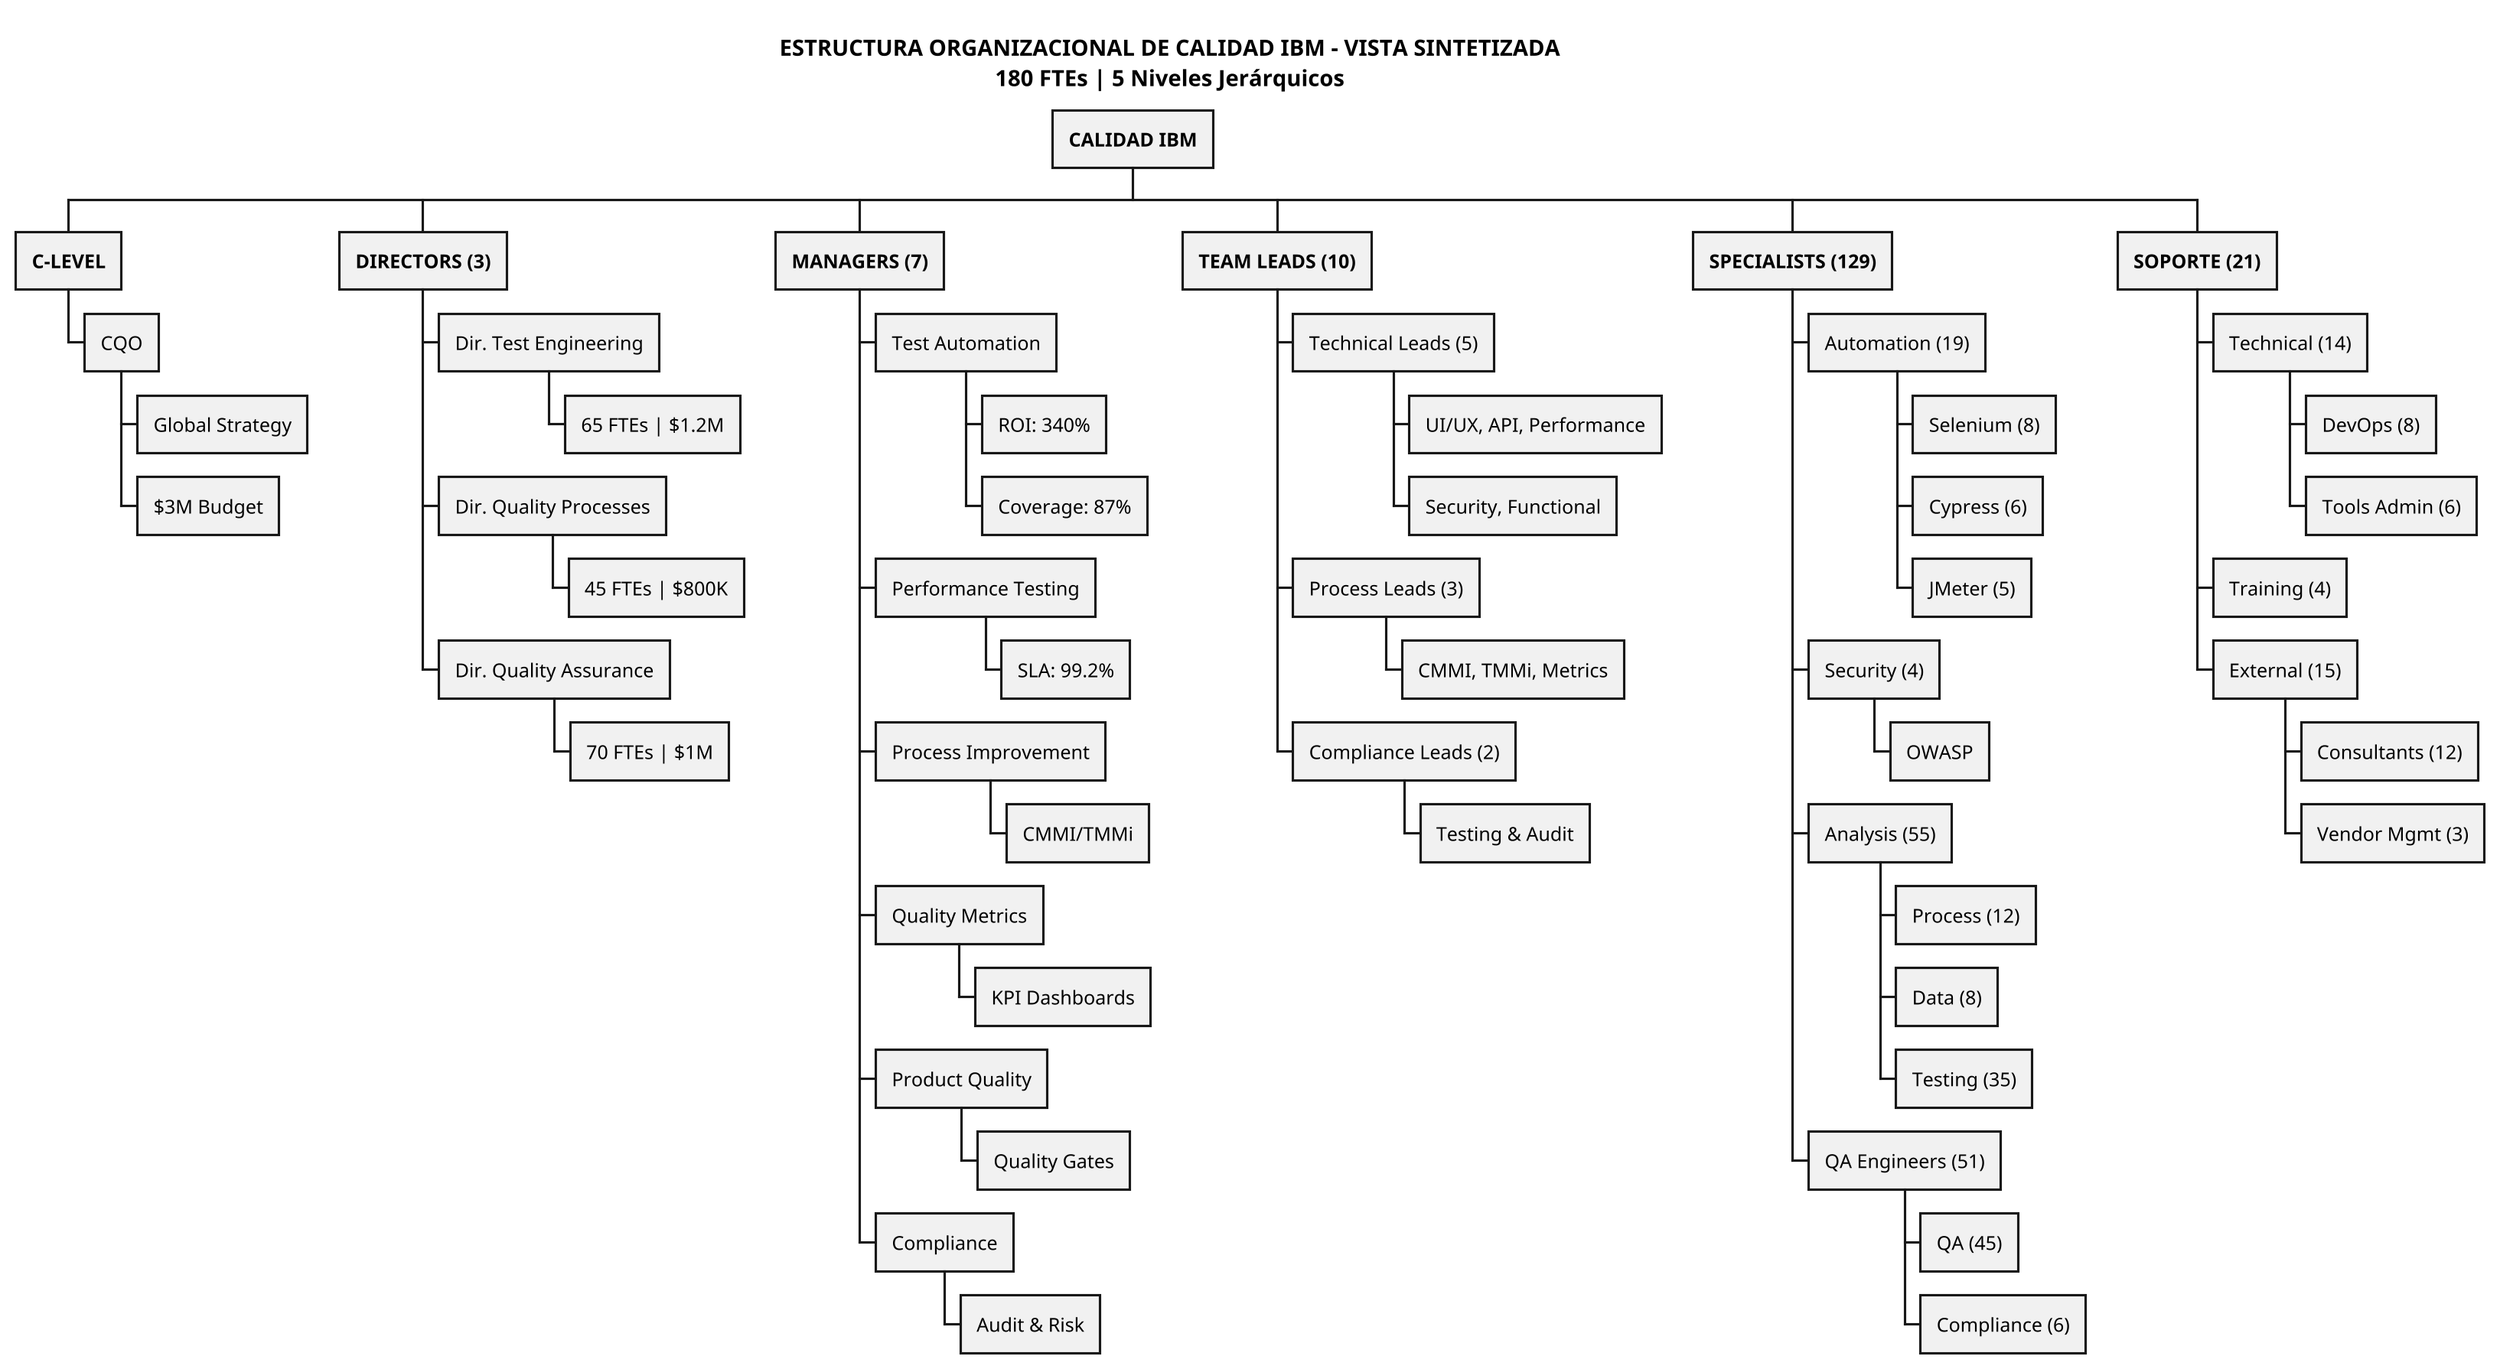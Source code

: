 @startwbs

' --- Configuración de estilo ---
skinparam dpi 200
skinparam backgroundColor      white
skinparam WbsBackgroundColor   white
skinparam WbsElementBackgroundColor white
skinparam WbsElementBorderColor   #0f62fe
skinparam WbsElementFontColor     black
skinparam WbsLineColor            #0f62fe
skinparam WbsTitleFontSize        22
skinparam WbsFontSize             14

title ESTRUCTURA ORGANIZACIONAL DE CALIDAD IBM - VISTA SINTETIZADA\n180 FTEs | 5 Niveles Jerárquicos

* **CALIDAD IBM**
** **C-LEVEL**
*** CQO
**** Global Strategy
**** $3M Budget

** **DIRECTORS (3)**
*** Dir. Test Engineering
**** 65 FTEs | $1.2M
*** Dir. Quality Processes
**** 45 FTEs | $800K
*** Dir. Quality Assurance
**** 70 FTEs | $1M

** **MANAGERS (7)**
*** Test Automation
**** ROI: 340%
**** Coverage: 87%
*** Performance Testing
**** SLA: 99.2%
*** Process Improvement
**** CMMI/TMMi
*** Quality Metrics
**** KPI Dashboards
*** Product Quality
**** Quality Gates
*** Compliance
**** Audit & Risk

** **TEAM LEADS (10)**
*** Technical Leads (5)
**** UI/UX, API, Performance
**** Security, Functional
*** Process Leads (3)
**** CMMI, TMMi, Metrics
*** Compliance Leads (2)
**** Testing & Audit

** **SPECIALISTS (129)**
*** Automation (19)
**** Selenium (8)
**** Cypress (6)
**** JMeter (5)
*** Security (4)
**** OWASP
*** Analysis (55)
**** Process (12)
**** Data (8)
**** Testing (35)
*** QA Engineers (51)
**** QA (45)
**** Compliance (6)

** **SOPORTE (21)**
*** Technical (14)
**** DevOps (8)
**** Tools Admin (6)
*** Training (4)
*** External (15)
**** Consultants (12)
**** Vendor Mgmt (3)

@endwbs
